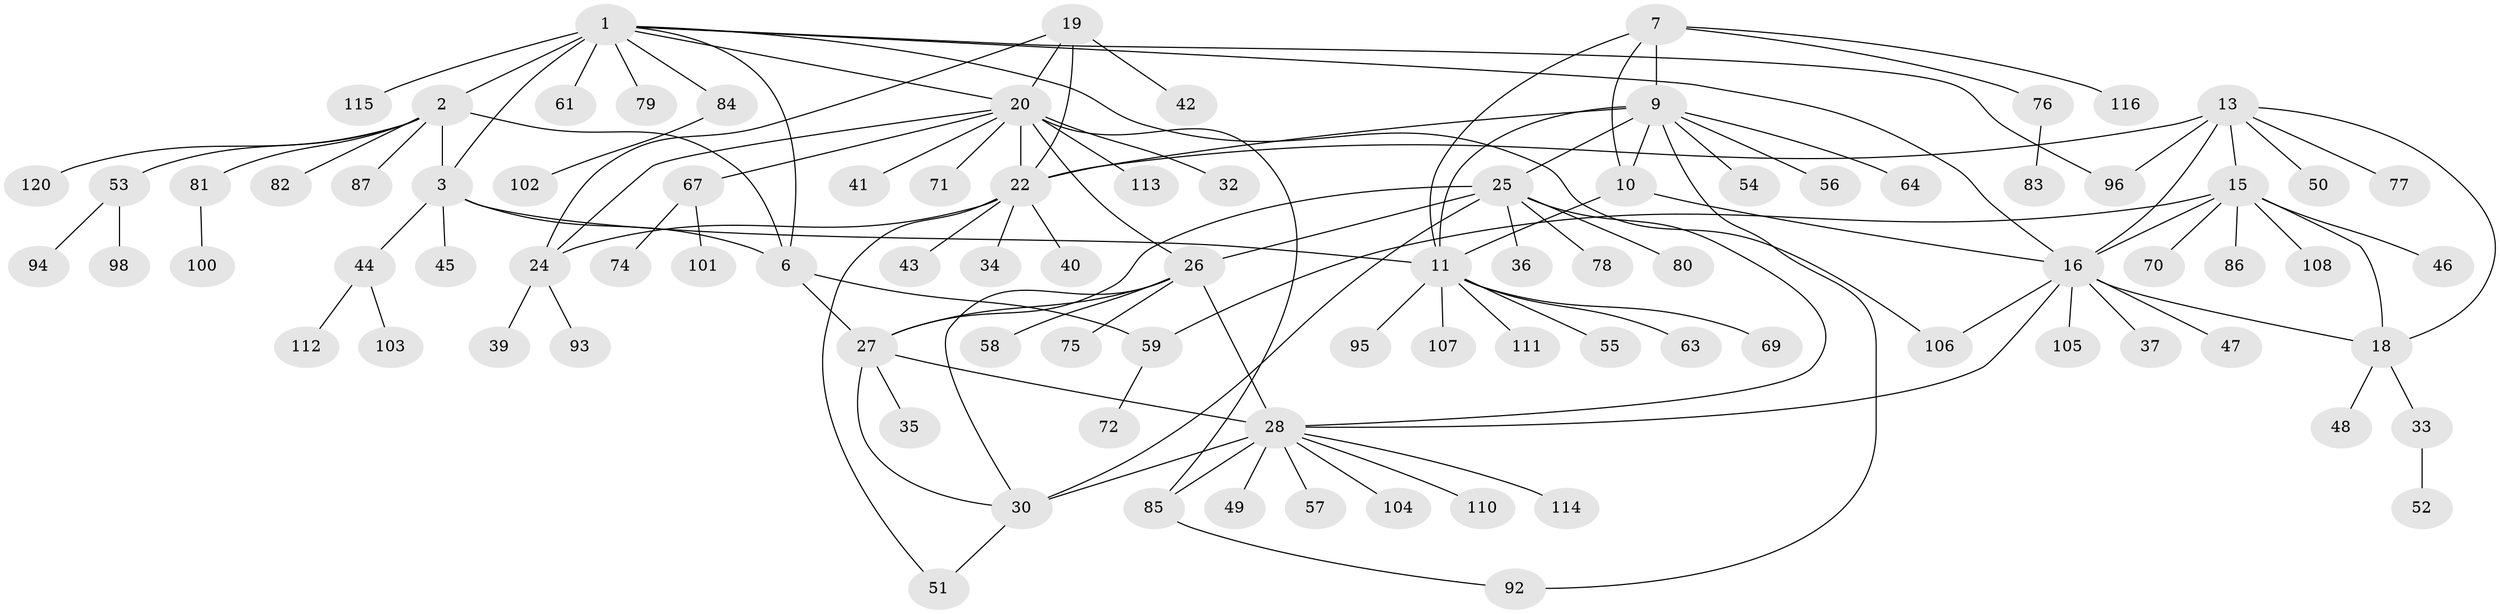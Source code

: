 // original degree distribution, {10: 0.03333333333333333, 6: 0.025, 9: 0.041666666666666664, 8: 0.075, 7: 0.041666666666666664, 5: 0.016666666666666666, 13: 0.008333333333333333, 11: 0.008333333333333333, 1: 0.575, 2: 0.11666666666666667, 3: 0.058333333333333334}
// Generated by graph-tools (version 1.1) at 2025/42/03/06/25 10:42:07]
// undirected, 93 vertices, 122 edges
graph export_dot {
graph [start="1"]
  node [color=gray90,style=filled];
  1 [super="+4"];
  2 [super="+5"];
  3 [super="+118"];
  6 [super="+119"];
  7 [super="+8"];
  9 [super="+12"];
  10;
  11 [super="+65"];
  13 [super="+14"];
  15 [super="+60"];
  16 [super="+17"];
  18 [super="+90"];
  19 [super="+66"];
  20 [super="+21"];
  22 [super="+23"];
  24 [super="+97"];
  25 [super="+31"];
  26;
  27 [super="+38"];
  28 [super="+29"];
  30 [super="+99"];
  32;
  33;
  34;
  35;
  36;
  37;
  39;
  40;
  41;
  42;
  43;
  44 [super="+68"];
  45 [super="+89"];
  46 [super="+88"];
  47;
  48;
  49;
  50;
  51;
  52;
  53;
  54;
  55;
  56;
  57;
  58;
  59 [super="+62"];
  61;
  63 [super="+117"];
  64;
  67 [super="+73"];
  69;
  70;
  71;
  72;
  74;
  75;
  76 [super="+91"];
  77;
  78;
  79;
  80;
  81;
  82;
  83;
  84;
  85;
  86;
  87;
  92;
  93;
  94;
  95;
  96;
  98 [super="+109"];
  100;
  101;
  102;
  103;
  104;
  105;
  106;
  107;
  108;
  110;
  111;
  112;
  113;
  114;
  115;
  116;
  120;
  1 -- 2 [weight=4];
  1 -- 3 [weight=2];
  1 -- 6 [weight=2];
  1 -- 16;
  1 -- 20;
  1 -- 79;
  1 -- 84;
  1 -- 96;
  1 -- 106;
  1 -- 115;
  1 -- 61;
  2 -- 3 [weight=2];
  2 -- 6 [weight=2];
  2 -- 53;
  2 -- 81;
  2 -- 82;
  2 -- 87;
  2 -- 120;
  3 -- 6;
  3 -- 11;
  3 -- 44;
  3 -- 45;
  6 -- 27;
  6 -- 59;
  7 -- 9 [weight=4];
  7 -- 10 [weight=2];
  7 -- 11 [weight=2];
  7 -- 76;
  7 -- 116;
  9 -- 10 [weight=2];
  9 -- 11 [weight=2];
  9 -- 22;
  9 -- 92;
  9 -- 64;
  9 -- 54;
  9 -- 56;
  9 -- 25;
  10 -- 11;
  10 -- 16;
  11 -- 55;
  11 -- 63;
  11 -- 69;
  11 -- 95;
  11 -- 107;
  11 -- 111;
  13 -- 15 [weight=2];
  13 -- 16 [weight=4];
  13 -- 18 [weight=2];
  13 -- 96;
  13 -- 50;
  13 -- 77;
  13 -- 22;
  15 -- 16 [weight=2];
  15 -- 18;
  15 -- 46;
  15 -- 59;
  15 -- 70;
  15 -- 108;
  15 -- 86;
  16 -- 18 [weight=2];
  16 -- 47;
  16 -- 105;
  16 -- 106;
  16 -- 28;
  16 -- 37;
  18 -- 33;
  18 -- 48;
  19 -- 20 [weight=2];
  19 -- 22 [weight=2];
  19 -- 24;
  19 -- 42;
  20 -- 22 [weight=4];
  20 -- 24 [weight=2];
  20 -- 41;
  20 -- 67;
  20 -- 32;
  20 -- 71;
  20 -- 113;
  20 -- 85;
  20 -- 26;
  22 -- 24 [weight=2];
  22 -- 34;
  22 -- 40;
  22 -- 43;
  22 -- 51;
  24 -- 39;
  24 -- 93;
  25 -- 26;
  25 -- 27;
  25 -- 28 [weight=2];
  25 -- 30;
  25 -- 36;
  25 -- 78;
  25 -- 80;
  26 -- 27;
  26 -- 28 [weight=2];
  26 -- 30;
  26 -- 58;
  26 -- 75;
  27 -- 28 [weight=2];
  27 -- 30;
  27 -- 35;
  28 -- 30 [weight=2];
  28 -- 49;
  28 -- 85;
  28 -- 104;
  28 -- 110;
  28 -- 114;
  28 -- 57;
  30 -- 51;
  33 -- 52;
  44 -- 112;
  44 -- 103;
  53 -- 94;
  53 -- 98;
  59 -- 72;
  67 -- 74;
  67 -- 101;
  76 -- 83;
  81 -- 100;
  84 -- 102;
  85 -- 92;
}
